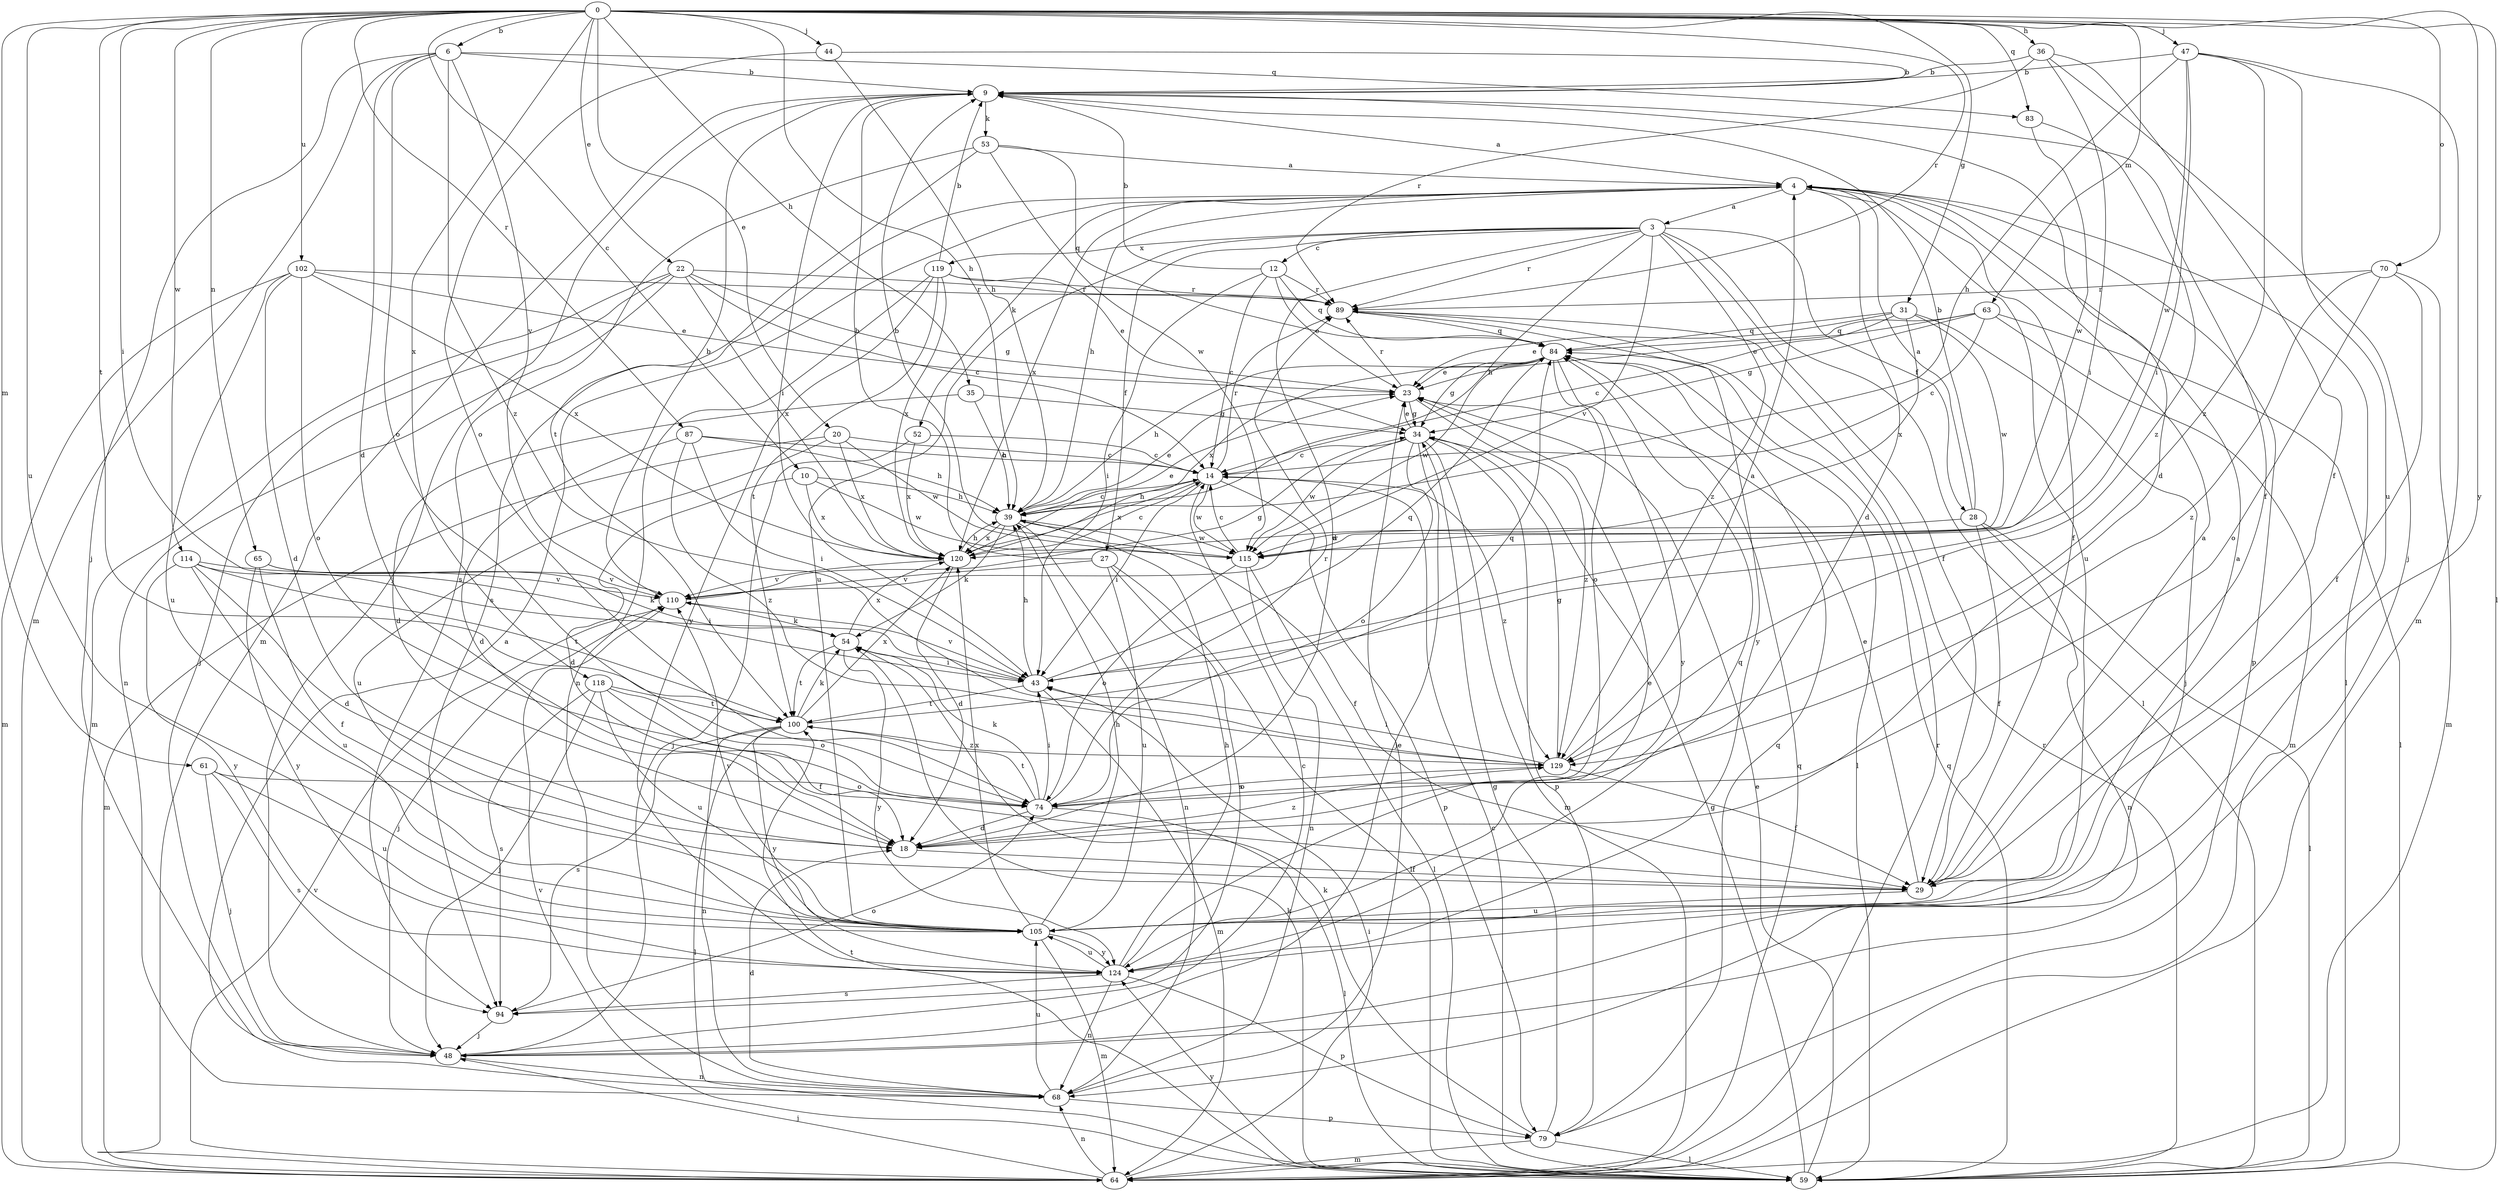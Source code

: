 strict digraph  {
0;
3;
4;
6;
9;
10;
12;
14;
18;
20;
22;
23;
27;
28;
29;
31;
34;
35;
36;
39;
43;
44;
47;
48;
52;
53;
54;
59;
61;
63;
64;
65;
68;
70;
74;
79;
83;
84;
87;
89;
94;
100;
102;
105;
110;
114;
115;
118;
119;
120;
124;
129;
0 -> 6  [label=b];
0 -> 10  [label=c];
0 -> 20  [label=e];
0 -> 22  [label=e];
0 -> 31  [label=g];
0 -> 35  [label=h];
0 -> 36  [label=h];
0 -> 39  [label=h];
0 -> 43  [label=i];
0 -> 44  [label=j];
0 -> 47  [label=j];
0 -> 59  [label=l];
0 -> 61  [label=m];
0 -> 63  [label=m];
0 -> 65  [label=n];
0 -> 70  [label=o];
0 -> 83  [label=q];
0 -> 87  [label=r];
0 -> 89  [label=r];
0 -> 100  [label=t];
0 -> 102  [label=u];
0 -> 105  [label=u];
0 -> 114  [label=w];
0 -> 118  [label=x];
0 -> 124  [label=y];
3 -> 12  [label=c];
3 -> 18  [label=d];
3 -> 27  [label=f];
3 -> 28  [label=f];
3 -> 29  [label=f];
3 -> 39  [label=h];
3 -> 59  [label=l];
3 -> 89  [label=r];
3 -> 105  [label=u];
3 -> 110  [label=v];
3 -> 119  [label=x];
3 -> 129  [label=z];
4 -> 3  [label=a];
4 -> 18  [label=d];
4 -> 29  [label=f];
4 -> 39  [label=h];
4 -> 52  [label=k];
4 -> 59  [label=l];
4 -> 79  [label=p];
4 -> 94  [label=s];
4 -> 105  [label=u];
4 -> 120  [label=x];
6 -> 9  [label=b];
6 -> 18  [label=d];
6 -> 48  [label=j];
6 -> 64  [label=m];
6 -> 74  [label=o];
6 -> 83  [label=q];
6 -> 110  [label=v];
6 -> 129  [label=z];
9 -> 4  [label=a];
9 -> 18  [label=d];
9 -> 29  [label=f];
9 -> 43  [label=i];
9 -> 48  [label=j];
9 -> 53  [label=k];
9 -> 64  [label=m];
10 -> 18  [label=d];
10 -> 39  [label=h];
10 -> 115  [label=w];
10 -> 120  [label=x];
12 -> 9  [label=b];
12 -> 14  [label=c];
12 -> 23  [label=e];
12 -> 43  [label=i];
12 -> 84  [label=q];
12 -> 89  [label=r];
14 -> 39  [label=h];
14 -> 43  [label=i];
14 -> 79  [label=p];
14 -> 89  [label=r];
14 -> 115  [label=w];
14 -> 120  [label=x];
14 -> 129  [label=z];
18 -> 29  [label=f];
18 -> 129  [label=z];
20 -> 14  [label=c];
20 -> 64  [label=m];
20 -> 105  [label=u];
20 -> 115  [label=w];
20 -> 120  [label=x];
22 -> 14  [label=c];
22 -> 34  [label=g];
22 -> 48  [label=j];
22 -> 64  [label=m];
22 -> 68  [label=n];
22 -> 89  [label=r];
22 -> 120  [label=x];
23 -> 34  [label=g];
23 -> 89  [label=r];
23 -> 129  [label=z];
27 -> 9  [label=b];
27 -> 59  [label=l];
27 -> 94  [label=s];
27 -> 105  [label=u];
27 -> 110  [label=v];
28 -> 4  [label=a];
28 -> 9  [label=b];
28 -> 29  [label=f];
28 -> 59  [label=l];
28 -> 68  [label=n];
28 -> 115  [label=w];
29 -> 4  [label=a];
29 -> 23  [label=e];
29 -> 105  [label=u];
31 -> 14  [label=c];
31 -> 23  [label=e];
31 -> 48  [label=j];
31 -> 84  [label=q];
31 -> 115  [label=w];
31 -> 120  [label=x];
34 -> 14  [label=c];
34 -> 23  [label=e];
34 -> 48  [label=j];
34 -> 64  [label=m];
34 -> 74  [label=o];
34 -> 79  [label=p];
34 -> 115  [label=w];
35 -> 18  [label=d];
35 -> 34  [label=g];
35 -> 39  [label=h];
36 -> 9  [label=b];
36 -> 29  [label=f];
36 -> 43  [label=i];
36 -> 48  [label=j];
36 -> 89  [label=r];
39 -> 14  [label=c];
39 -> 23  [label=e];
39 -> 29  [label=f];
39 -> 54  [label=k];
39 -> 68  [label=n];
39 -> 115  [label=w];
39 -> 120  [label=x];
43 -> 39  [label=h];
43 -> 64  [label=m];
43 -> 84  [label=q];
43 -> 100  [label=t];
43 -> 110  [label=v];
44 -> 9  [label=b];
44 -> 39  [label=h];
44 -> 74  [label=o];
47 -> 9  [label=b];
47 -> 39  [label=h];
47 -> 43  [label=i];
47 -> 64  [label=m];
47 -> 105  [label=u];
47 -> 115  [label=w];
47 -> 129  [label=z];
48 -> 14  [label=c];
48 -> 68  [label=n];
52 -> 14  [label=c];
52 -> 48  [label=j];
52 -> 120  [label=x];
53 -> 4  [label=a];
53 -> 84  [label=q];
53 -> 94  [label=s];
53 -> 100  [label=t];
53 -> 115  [label=w];
54 -> 43  [label=i];
54 -> 100  [label=t];
54 -> 120  [label=x];
54 -> 124  [label=y];
59 -> 14  [label=c];
59 -> 23  [label=e];
59 -> 34  [label=g];
59 -> 54  [label=k];
59 -> 84  [label=q];
59 -> 89  [label=r];
59 -> 100  [label=t];
59 -> 110  [label=v];
59 -> 124  [label=y];
61 -> 48  [label=j];
61 -> 74  [label=o];
61 -> 94  [label=s];
61 -> 105  [label=u];
63 -> 14  [label=c];
63 -> 23  [label=e];
63 -> 34  [label=g];
63 -> 59  [label=l];
63 -> 64  [label=m];
63 -> 84  [label=q];
64 -> 43  [label=i];
64 -> 48  [label=j];
64 -> 68  [label=n];
64 -> 84  [label=q];
64 -> 89  [label=r];
64 -> 110  [label=v];
65 -> 29  [label=f];
65 -> 54  [label=k];
65 -> 110  [label=v];
65 -> 124  [label=y];
68 -> 4  [label=a];
68 -> 18  [label=d];
68 -> 23  [label=e];
68 -> 79  [label=p];
68 -> 105  [label=u];
70 -> 29  [label=f];
70 -> 64  [label=m];
70 -> 74  [label=o];
70 -> 89  [label=r];
70 -> 129  [label=z];
74 -> 18  [label=d];
74 -> 43  [label=i];
74 -> 54  [label=k];
74 -> 59  [label=l];
74 -> 89  [label=r];
74 -> 100  [label=t];
79 -> 34  [label=g];
79 -> 54  [label=k];
79 -> 59  [label=l];
79 -> 64  [label=m];
79 -> 84  [label=q];
83 -> 115  [label=w];
83 -> 129  [label=z];
84 -> 23  [label=e];
84 -> 34  [label=g];
84 -> 39  [label=h];
84 -> 59  [label=l];
84 -> 74  [label=o];
84 -> 115  [label=w];
84 -> 120  [label=x];
84 -> 124  [label=y];
87 -> 14  [label=c];
87 -> 18  [label=d];
87 -> 39  [label=h];
87 -> 43  [label=i];
87 -> 129  [label=z];
89 -> 84  [label=q];
89 -> 124  [label=y];
94 -> 48  [label=j];
94 -> 74  [label=o];
100 -> 54  [label=k];
100 -> 59  [label=l];
100 -> 68  [label=n];
100 -> 84  [label=q];
100 -> 94  [label=s];
100 -> 120  [label=x];
100 -> 124  [label=y];
100 -> 129  [label=z];
102 -> 18  [label=d];
102 -> 23  [label=e];
102 -> 64  [label=m];
102 -> 74  [label=o];
102 -> 89  [label=r];
102 -> 105  [label=u];
102 -> 120  [label=x];
105 -> 4  [label=a];
105 -> 39  [label=h];
105 -> 64  [label=m];
105 -> 110  [label=v];
105 -> 120  [label=x];
105 -> 124  [label=y];
110 -> 9  [label=b];
110 -> 34  [label=g];
110 -> 48  [label=j];
110 -> 54  [label=k];
114 -> 18  [label=d];
114 -> 43  [label=i];
114 -> 100  [label=t];
114 -> 105  [label=u];
114 -> 110  [label=v];
114 -> 124  [label=y];
115 -> 9  [label=b];
115 -> 14  [label=c];
115 -> 59  [label=l];
115 -> 68  [label=n];
115 -> 74  [label=o];
118 -> 29  [label=f];
118 -> 48  [label=j];
118 -> 74  [label=o];
118 -> 94  [label=s];
118 -> 100  [label=t];
118 -> 105  [label=u];
119 -> 9  [label=b];
119 -> 23  [label=e];
119 -> 68  [label=n];
119 -> 89  [label=r];
119 -> 100  [label=t];
119 -> 120  [label=x];
119 -> 124  [label=y];
120 -> 14  [label=c];
120 -> 18  [label=d];
120 -> 23  [label=e];
120 -> 39  [label=h];
120 -> 110  [label=v];
124 -> 23  [label=e];
124 -> 39  [label=h];
124 -> 68  [label=n];
124 -> 79  [label=p];
124 -> 84  [label=q];
124 -> 94  [label=s];
124 -> 105  [label=u];
129 -> 4  [label=a];
129 -> 29  [label=f];
129 -> 34  [label=g];
129 -> 43  [label=i];
129 -> 74  [label=o];
}
